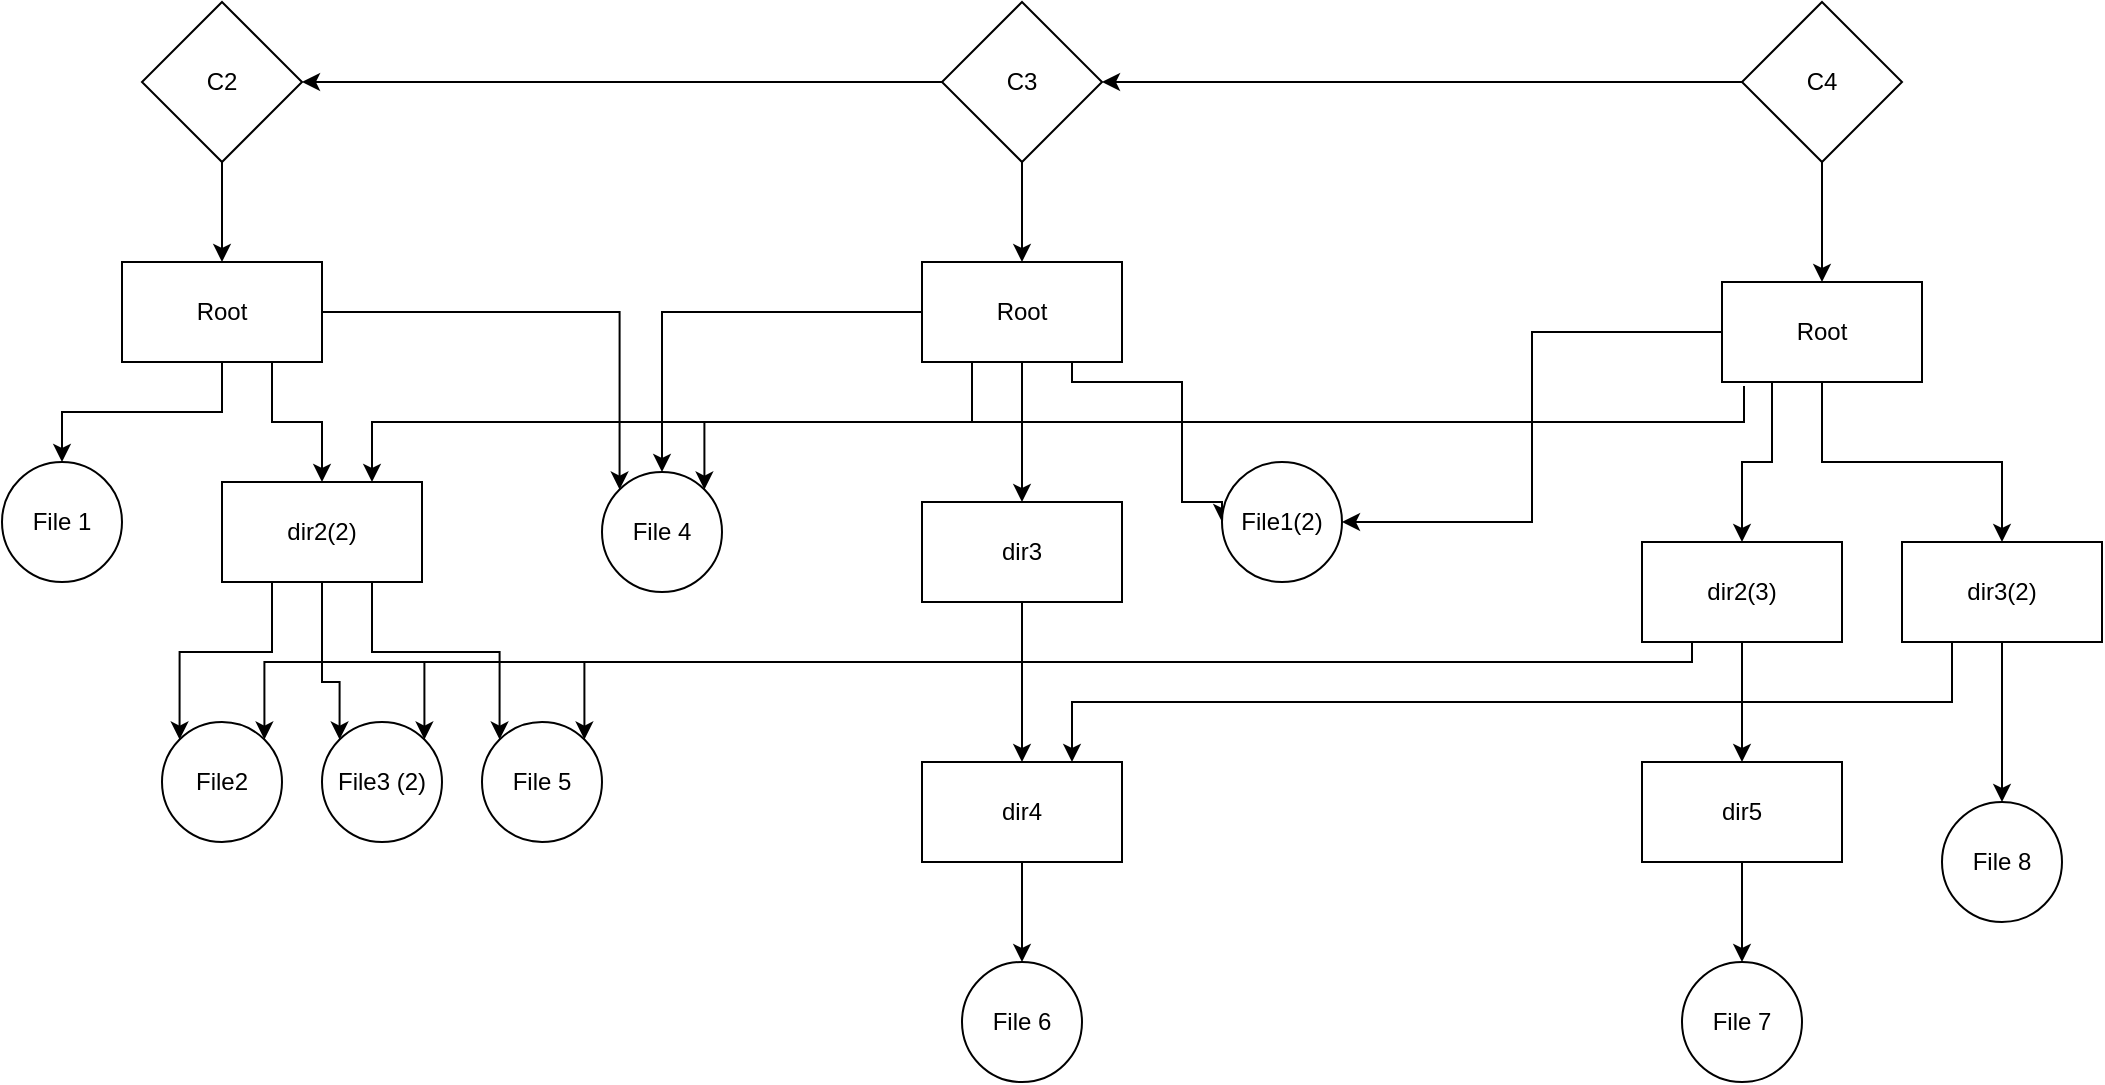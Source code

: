 <mxfile version="15.5.1" type="device"><diagram id="-AuKfSyCVFVvjmeP0TYC" name="Page-1"><mxGraphModel dx="1422" dy="794" grid="1" gridSize="10" guides="1" tooltips="1" connect="1" arrows="1" fold="1" page="1" pageScale="1" pageWidth="850" pageHeight="1100" math="0" shadow="0"><root><mxCell id="0"/><mxCell id="1" parent="0"/><mxCell id="-7RYO3RKlM8jaYIpH90X-5" value="" style="edgeStyle=orthogonalEdgeStyle;rounded=0;orthogonalLoop=1;jettySize=auto;html=1;" edge="1" parent="1" source="-7RYO3RKlM8jaYIpH90X-3" target="-7RYO3RKlM8jaYIpH90X-4"><mxGeometry relative="1" as="geometry"/></mxCell><mxCell id="-7RYO3RKlM8jaYIpH90X-3" value="C2" style="rhombus;whiteSpace=wrap;html=1;" vertex="1" parent="1"><mxGeometry x="80" y="120" width="80" height="80" as="geometry"/></mxCell><mxCell id="-7RYO3RKlM8jaYIpH90X-8" value="" style="edgeStyle=orthogonalEdgeStyle;rounded=0;orthogonalLoop=1;jettySize=auto;html=1;entryX=0.5;entryY=0;entryDx=0;entryDy=0;" edge="1" parent="1" source="-7RYO3RKlM8jaYIpH90X-4" target="-7RYO3RKlM8jaYIpH90X-6"><mxGeometry relative="1" as="geometry"/></mxCell><mxCell id="-7RYO3RKlM8jaYIpH90X-10" value="" style="edgeStyle=orthogonalEdgeStyle;rounded=0;orthogonalLoop=1;jettySize=auto;html=1;entryX=0.5;entryY=0;entryDx=0;entryDy=0;exitX=0.75;exitY=1;exitDx=0;exitDy=0;" edge="1" parent="1" source="-7RYO3RKlM8jaYIpH90X-4" target="-7RYO3RKlM8jaYIpH90X-7"><mxGeometry relative="1" as="geometry"><mxPoint x="240" y="275" as="targetPoint"/></mxGeometry></mxCell><mxCell id="-7RYO3RKlM8jaYIpH90X-23" value="" style="edgeStyle=orthogonalEdgeStyle;rounded=0;orthogonalLoop=1;jettySize=auto;html=1;entryX=0;entryY=0;entryDx=0;entryDy=0;" edge="1" parent="1" source="-7RYO3RKlM8jaYIpH90X-4" target="-7RYO3RKlM8jaYIpH90X-21"><mxGeometry relative="1" as="geometry"><mxPoint x="250" y="275" as="targetPoint"/></mxGeometry></mxCell><mxCell id="-7RYO3RKlM8jaYIpH90X-4" value="Root" style="rounded=0;whiteSpace=wrap;html=1;" vertex="1" parent="1"><mxGeometry x="70" y="250" width="100" height="50" as="geometry"/></mxCell><mxCell id="-7RYO3RKlM8jaYIpH90X-6" value="File 1" style="ellipse;whiteSpace=wrap;html=1;aspect=fixed;" vertex="1" parent="1"><mxGeometry x="10" y="350" width="60" height="60" as="geometry"/></mxCell><mxCell id="-7RYO3RKlM8jaYIpH90X-14" value="" style="edgeStyle=orthogonalEdgeStyle;rounded=0;orthogonalLoop=1;jettySize=auto;html=1;entryX=0;entryY=0;entryDx=0;entryDy=0;exitX=0.25;exitY=1;exitDx=0;exitDy=0;" edge="1" parent="1" source="-7RYO3RKlM8jaYIpH90X-7" target="-7RYO3RKlM8jaYIpH90X-11"><mxGeometry relative="1" as="geometry"/></mxCell><mxCell id="-7RYO3RKlM8jaYIpH90X-15" value="" style="edgeStyle=orthogonalEdgeStyle;rounded=0;orthogonalLoop=1;jettySize=auto;html=1;entryX=0;entryY=0;entryDx=0;entryDy=0;" edge="1" parent="1" source="-7RYO3RKlM8jaYIpH90X-7" target="-7RYO3RKlM8jaYIpH90X-12"><mxGeometry relative="1" as="geometry"><mxPoint x="190" y="450" as="targetPoint"/><Array as="points"><mxPoint x="170" y="460"/><mxPoint x="179" y="460"/></Array></mxGeometry></mxCell><mxCell id="-7RYO3RKlM8jaYIpH90X-17" value="" style="edgeStyle=orthogonalEdgeStyle;rounded=0;orthogonalLoop=1;jettySize=auto;html=1;entryX=0;entryY=0;entryDx=0;entryDy=0;exitX=0.75;exitY=1;exitDx=0;exitDy=0;" edge="1" parent="1" source="-7RYO3RKlM8jaYIpH90X-7" target="-7RYO3RKlM8jaYIpH90X-13"><mxGeometry relative="1" as="geometry"><mxPoint x="300" y="385" as="targetPoint"/></mxGeometry></mxCell><mxCell id="-7RYO3RKlM8jaYIpH90X-7" value="dir2(2)" style="rounded=0;whiteSpace=wrap;html=1;" vertex="1" parent="1"><mxGeometry x="120" y="360" width="100" height="50" as="geometry"/></mxCell><mxCell id="-7RYO3RKlM8jaYIpH90X-11" value="File2" style="ellipse;whiteSpace=wrap;html=1;aspect=fixed;" vertex="1" parent="1"><mxGeometry x="90" y="480" width="60" height="60" as="geometry"/></mxCell><mxCell id="-7RYO3RKlM8jaYIpH90X-12" value="File3 (2)" style="ellipse;whiteSpace=wrap;html=1;aspect=fixed;" vertex="1" parent="1"><mxGeometry x="170" y="480" width="60" height="60" as="geometry"/></mxCell><mxCell id="-7RYO3RKlM8jaYIpH90X-13" value="File 5" style="ellipse;whiteSpace=wrap;html=1;aspect=fixed;" vertex="1" parent="1"><mxGeometry x="250" y="480" width="60" height="60" as="geometry"/></mxCell><mxCell id="-7RYO3RKlM8jaYIpH90X-20" value="" style="edgeStyle=orthogonalEdgeStyle;rounded=0;orthogonalLoop=1;jettySize=auto;html=1;" edge="1" parent="1" source="-7RYO3RKlM8jaYIpH90X-18" target="-7RYO3RKlM8jaYIpH90X-19"><mxGeometry relative="1" as="geometry"/></mxCell><mxCell id="-7RYO3RKlM8jaYIpH90X-38" value="" style="edgeStyle=orthogonalEdgeStyle;rounded=0;orthogonalLoop=1;jettySize=auto;html=1;entryX=1;entryY=0.5;entryDx=0;entryDy=0;" edge="1" parent="1" source="-7RYO3RKlM8jaYIpH90X-18" target="-7RYO3RKlM8jaYIpH90X-3"><mxGeometry relative="1" as="geometry"><mxPoint x="420" y="160" as="targetPoint"/></mxGeometry></mxCell><mxCell id="-7RYO3RKlM8jaYIpH90X-18" value="C3" style="rhombus;whiteSpace=wrap;html=1;" vertex="1" parent="1"><mxGeometry x="480" y="120" width="80" height="80" as="geometry"/></mxCell><mxCell id="-7RYO3RKlM8jaYIpH90X-25" value="" style="edgeStyle=orthogonalEdgeStyle;rounded=0;orthogonalLoop=1;jettySize=auto;html=1;entryX=0.5;entryY=0;entryDx=0;entryDy=0;" edge="1" parent="1" source="-7RYO3RKlM8jaYIpH90X-19" target="-7RYO3RKlM8jaYIpH90X-21"><mxGeometry relative="1" as="geometry"><mxPoint x="390" y="275" as="targetPoint"/></mxGeometry></mxCell><mxCell id="-7RYO3RKlM8jaYIpH90X-27" value="" style="edgeStyle=orthogonalEdgeStyle;rounded=0;orthogonalLoop=1;jettySize=auto;html=1;exitX=0.25;exitY=1;exitDx=0;exitDy=0;entryX=0.75;entryY=0;entryDx=0;entryDy=0;" edge="1" parent="1" source="-7RYO3RKlM8jaYIpH90X-19" target="-7RYO3RKlM8jaYIpH90X-7"><mxGeometry relative="1" as="geometry"><mxPoint x="520" y="380" as="targetPoint"/></mxGeometry></mxCell><mxCell id="-7RYO3RKlM8jaYIpH90X-29" value="" style="edgeStyle=orthogonalEdgeStyle;rounded=0;orthogonalLoop=1;jettySize=auto;html=1;" edge="1" parent="1" source="-7RYO3RKlM8jaYIpH90X-19" target="-7RYO3RKlM8jaYIpH90X-28"><mxGeometry relative="1" as="geometry"/></mxCell><mxCell id="-7RYO3RKlM8jaYIpH90X-36" value="" style="edgeStyle=orthogonalEdgeStyle;rounded=0;orthogonalLoop=1;jettySize=auto;html=1;entryX=0;entryY=0.5;entryDx=0;entryDy=0;exitX=0.75;exitY=1;exitDx=0;exitDy=0;" edge="1" parent="1" source="-7RYO3RKlM8jaYIpH90X-19" target="-7RYO3RKlM8jaYIpH90X-35"><mxGeometry relative="1" as="geometry"><Array as="points"><mxPoint x="545" y="310"/><mxPoint x="600" y="310"/><mxPoint x="600" y="370"/></Array></mxGeometry></mxCell><mxCell id="-7RYO3RKlM8jaYIpH90X-19" value="Root" style="rounded=0;whiteSpace=wrap;html=1;" vertex="1" parent="1"><mxGeometry x="470" y="250" width="100" height="50" as="geometry"/></mxCell><mxCell id="-7RYO3RKlM8jaYIpH90X-21" value="File 4" style="ellipse;whiteSpace=wrap;html=1;aspect=fixed;" vertex="1" parent="1"><mxGeometry x="310" y="355" width="60" height="60" as="geometry"/></mxCell><mxCell id="-7RYO3RKlM8jaYIpH90X-31" value="" style="edgeStyle=orthogonalEdgeStyle;rounded=0;orthogonalLoop=1;jettySize=auto;html=1;" edge="1" parent="1" source="-7RYO3RKlM8jaYIpH90X-28" target="-7RYO3RKlM8jaYIpH90X-30"><mxGeometry relative="1" as="geometry"/></mxCell><mxCell id="-7RYO3RKlM8jaYIpH90X-28" value="dir3" style="rounded=0;whiteSpace=wrap;html=1;" vertex="1" parent="1"><mxGeometry x="470" y="370" width="100" height="50" as="geometry"/></mxCell><mxCell id="-7RYO3RKlM8jaYIpH90X-34" value="" style="edgeStyle=orthogonalEdgeStyle;rounded=0;orthogonalLoop=1;jettySize=auto;html=1;" edge="1" parent="1" source="-7RYO3RKlM8jaYIpH90X-30" target="-7RYO3RKlM8jaYIpH90X-33"><mxGeometry relative="1" as="geometry"/></mxCell><mxCell id="-7RYO3RKlM8jaYIpH90X-30" value="dir4" style="rounded=0;whiteSpace=wrap;html=1;" vertex="1" parent="1"><mxGeometry x="470" y="500" width="100" height="50" as="geometry"/></mxCell><mxCell id="-7RYO3RKlM8jaYIpH90X-33" value="File 6" style="ellipse;whiteSpace=wrap;html=1;aspect=fixed;" vertex="1" parent="1"><mxGeometry x="490" y="600" width="60" height="60" as="geometry"/></mxCell><mxCell id="-7RYO3RKlM8jaYIpH90X-35" value="File1(2)" style="ellipse;whiteSpace=wrap;html=1;aspect=fixed;" vertex="1" parent="1"><mxGeometry x="620" y="350" width="60" height="60" as="geometry"/></mxCell><mxCell id="-7RYO3RKlM8jaYIpH90X-41" value="" style="edgeStyle=orthogonalEdgeStyle;rounded=0;orthogonalLoop=1;jettySize=auto;html=1;" edge="1" parent="1" source="-7RYO3RKlM8jaYIpH90X-39" target="-7RYO3RKlM8jaYIpH90X-40"><mxGeometry relative="1" as="geometry"/></mxCell><mxCell id="-7RYO3RKlM8jaYIpH90X-61" value="" style="edgeStyle=orthogonalEdgeStyle;rounded=0;orthogonalLoop=1;jettySize=auto;html=1;entryX=1;entryY=0.5;entryDx=0;entryDy=0;" edge="1" parent="1" source="-7RYO3RKlM8jaYIpH90X-39" target="-7RYO3RKlM8jaYIpH90X-18"><mxGeometry relative="1" as="geometry"><mxPoint x="820" y="160" as="targetPoint"/></mxGeometry></mxCell><mxCell id="-7RYO3RKlM8jaYIpH90X-39" value="C4" style="rhombus;whiteSpace=wrap;html=1;" vertex="1" parent="1"><mxGeometry x="880" y="120" width="80" height="80" as="geometry"/></mxCell><mxCell id="-7RYO3RKlM8jaYIpH90X-43" value="" style="edgeStyle=orthogonalEdgeStyle;rounded=0;orthogonalLoop=1;jettySize=auto;html=1;exitX=0.25;exitY=1;exitDx=0;exitDy=0;" edge="1" parent="1" source="-7RYO3RKlM8jaYIpH90X-40" target="-7RYO3RKlM8jaYIpH90X-42"><mxGeometry relative="1" as="geometry"/></mxCell><mxCell id="-7RYO3RKlM8jaYIpH90X-46" value="" style="edgeStyle=orthogonalEdgeStyle;rounded=0;orthogonalLoop=1;jettySize=auto;html=1;entryX=0.5;entryY=0;entryDx=0;entryDy=0;" edge="1" parent="1" source="-7RYO3RKlM8jaYIpH90X-40" target="-7RYO3RKlM8jaYIpH90X-47"><mxGeometry relative="1" as="geometry"><mxPoint x="970" y="390" as="targetPoint"/></mxGeometry></mxCell><mxCell id="-7RYO3RKlM8jaYIpH90X-63" value="" style="edgeStyle=orthogonalEdgeStyle;rounded=0;orthogonalLoop=1;jettySize=auto;html=1;entryX=1;entryY=0;entryDx=0;entryDy=0;exitX=0.11;exitY=1.04;exitDx=0;exitDy=0;exitPerimeter=0;" edge="1" parent="1" source="-7RYO3RKlM8jaYIpH90X-40" target="-7RYO3RKlM8jaYIpH90X-21"><mxGeometry relative="1" as="geometry"><mxPoint x="390" y="370" as="targetPoint"/><Array as="points"><mxPoint x="881" y="330"/><mxPoint x="361" y="330"/></Array></mxGeometry></mxCell><mxCell id="-7RYO3RKlM8jaYIpH90X-65" value="" style="edgeStyle=orthogonalEdgeStyle;rounded=0;orthogonalLoop=1;jettySize=auto;html=1;entryX=1;entryY=0.5;entryDx=0;entryDy=0;" edge="1" parent="1" source="-7RYO3RKlM8jaYIpH90X-40" target="-7RYO3RKlM8jaYIpH90X-35"><mxGeometry relative="1" as="geometry"><mxPoint x="790" y="285" as="targetPoint"/></mxGeometry></mxCell><mxCell id="-7RYO3RKlM8jaYIpH90X-40" value="Root" style="whiteSpace=wrap;html=1;" vertex="1" parent="1"><mxGeometry x="870" y="260" width="100" height="50" as="geometry"/></mxCell><mxCell id="-7RYO3RKlM8jaYIpH90X-53" value="" style="edgeStyle=orthogonalEdgeStyle;rounded=0;orthogonalLoop=1;jettySize=auto;html=1;exitX=0.25;exitY=1;exitDx=0;exitDy=0;entryX=1;entryY=0;entryDx=0;entryDy=0;" edge="1" parent="1" source="-7RYO3RKlM8jaYIpH90X-42" target="-7RYO3RKlM8jaYIpH90X-11"><mxGeometry relative="1" as="geometry"><mxPoint x="750" y="415" as="targetPoint"/><Array as="points"><mxPoint x="855" y="450"/><mxPoint x="141" y="450"/></Array></mxGeometry></mxCell><mxCell id="-7RYO3RKlM8jaYIpH90X-55" value="" style="edgeStyle=orthogonalEdgeStyle;rounded=0;orthogonalLoop=1;jettySize=auto;html=1;entryX=1;entryY=0;entryDx=0;entryDy=0;exitX=0.25;exitY=1;exitDx=0;exitDy=0;" edge="1" parent="1" source="-7RYO3RKlM8jaYIpH90X-42" target="-7RYO3RKlM8jaYIpH90X-12"><mxGeometry relative="1" as="geometry"><mxPoint x="750" y="415" as="targetPoint"/><Array as="points"><mxPoint x="855" y="450"/><mxPoint x="221" y="450"/></Array></mxGeometry></mxCell><mxCell id="-7RYO3RKlM8jaYIpH90X-57" value="" style="edgeStyle=orthogonalEdgeStyle;rounded=0;orthogonalLoop=1;jettySize=auto;html=1;entryX=1;entryY=0;entryDx=0;entryDy=0;exitX=0.25;exitY=1;exitDx=0;exitDy=0;" edge="1" parent="1" source="-7RYO3RKlM8jaYIpH90X-42" target="-7RYO3RKlM8jaYIpH90X-13"><mxGeometry relative="1" as="geometry"><mxPoint x="750" y="415" as="targetPoint"/><Array as="points"><mxPoint x="855" y="450"/><mxPoint x="301" y="450"/></Array></mxGeometry></mxCell><mxCell id="-7RYO3RKlM8jaYIpH90X-67" value="" style="edgeStyle=orthogonalEdgeStyle;rounded=0;orthogonalLoop=1;jettySize=auto;html=1;" edge="1" parent="1" source="-7RYO3RKlM8jaYIpH90X-42" target="-7RYO3RKlM8jaYIpH90X-66"><mxGeometry relative="1" as="geometry"/></mxCell><mxCell id="-7RYO3RKlM8jaYIpH90X-42" value="dir2(3)" style="whiteSpace=wrap;html=1;" vertex="1" parent="1"><mxGeometry x="830" y="390" width="100" height="50" as="geometry"/></mxCell><mxCell id="-7RYO3RKlM8jaYIpH90X-45" value="File 7" style="ellipse;whiteSpace=wrap;html=1;aspect=fixed;" vertex="1" parent="1"><mxGeometry x="850" y="600" width="60" height="60" as="geometry"/></mxCell><mxCell id="-7RYO3RKlM8jaYIpH90X-49" value="" style="edgeStyle=orthogonalEdgeStyle;rounded=0;orthogonalLoop=1;jettySize=auto;html=1;" edge="1" parent="1" source="-7RYO3RKlM8jaYIpH90X-47" target="-7RYO3RKlM8jaYIpH90X-48"><mxGeometry relative="1" as="geometry"/></mxCell><mxCell id="-7RYO3RKlM8jaYIpH90X-59" value="" style="edgeStyle=orthogonalEdgeStyle;rounded=0;orthogonalLoop=1;jettySize=auto;html=1;entryX=0.75;entryY=0;entryDx=0;entryDy=0;exitX=0.25;exitY=1;exitDx=0;exitDy=0;" edge="1" parent="1" source="-7RYO3RKlM8jaYIpH90X-47" target="-7RYO3RKlM8jaYIpH90X-30"><mxGeometry relative="1" as="geometry"><mxPoint x="1140" y="415" as="targetPoint"/><Array as="points"><mxPoint x="985" y="470"/><mxPoint x="545" y="470"/></Array></mxGeometry></mxCell><mxCell id="-7RYO3RKlM8jaYIpH90X-47" value="dir3(2)" style="whiteSpace=wrap;html=1;" vertex="1" parent="1"><mxGeometry x="960" y="390" width="100" height="50" as="geometry"/></mxCell><mxCell id="-7RYO3RKlM8jaYIpH90X-48" value="File 8" style="ellipse;whiteSpace=wrap;html=1;aspect=fixed;" vertex="1" parent="1"><mxGeometry x="980" y="520" width="60" height="60" as="geometry"/></mxCell><mxCell id="-7RYO3RKlM8jaYIpH90X-68" value="" style="edgeStyle=orthogonalEdgeStyle;rounded=0;orthogonalLoop=1;jettySize=auto;html=1;" edge="1" parent="1" source="-7RYO3RKlM8jaYIpH90X-66" target="-7RYO3RKlM8jaYIpH90X-45"><mxGeometry relative="1" as="geometry"/></mxCell><mxCell id="-7RYO3RKlM8jaYIpH90X-66" value="dir5" style="rounded=0;whiteSpace=wrap;html=1;" vertex="1" parent="1"><mxGeometry x="830" y="500" width="100" height="50" as="geometry"/></mxCell></root></mxGraphModel></diagram></mxfile>